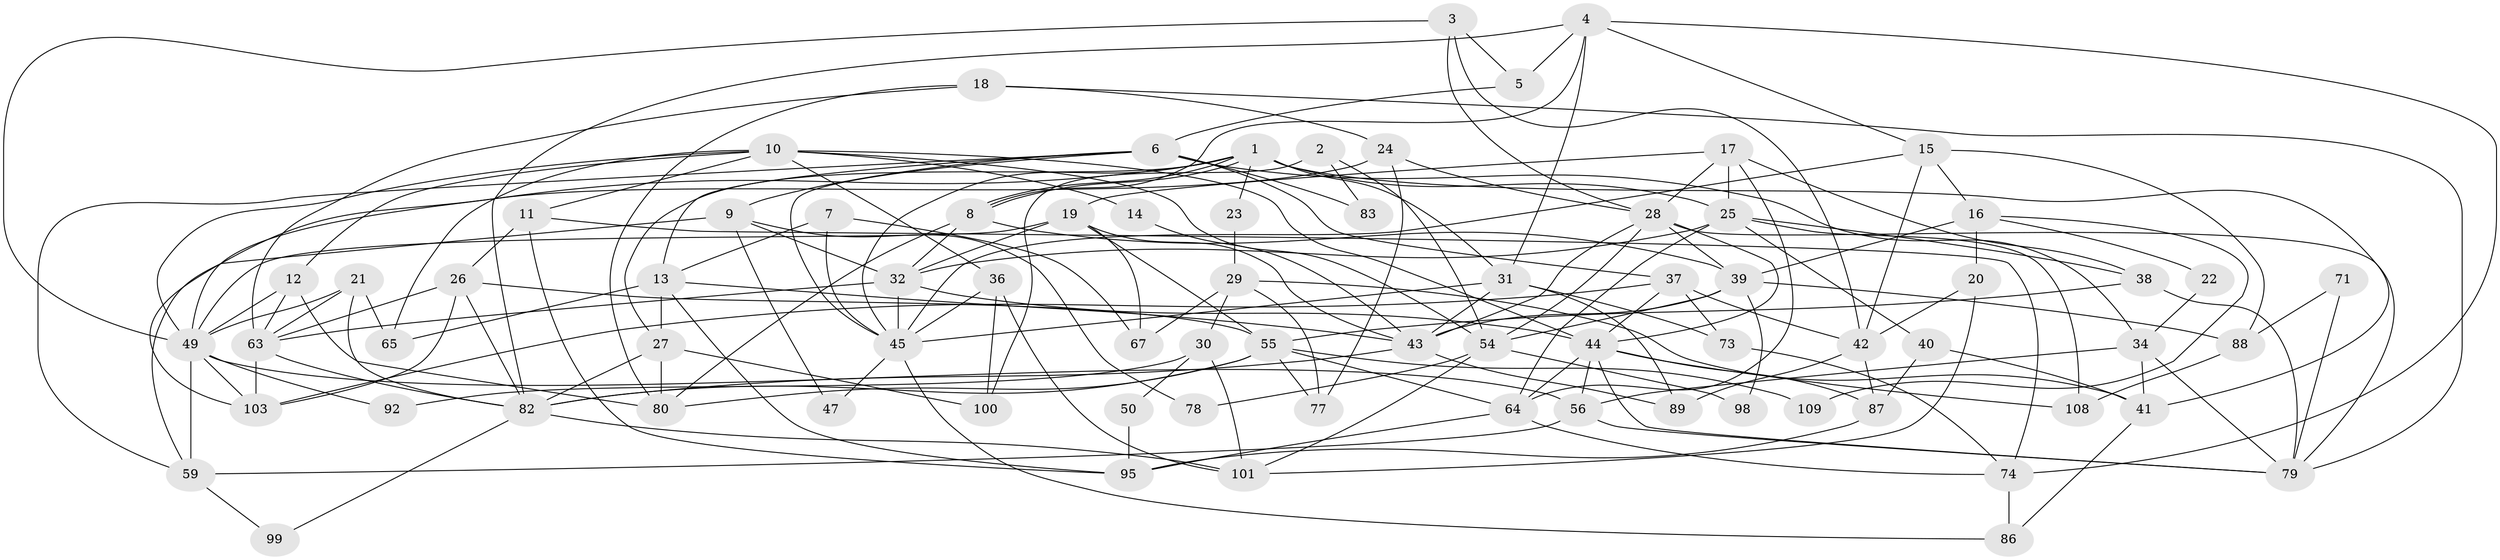 // original degree distribution, {7: 0.07339449541284404, 3: 0.24770642201834864, 4: 0.25688073394495414, 6: 0.06422018348623854, 5: 0.1834862385321101, 2: 0.1651376146788991, 9: 0.009174311926605505}
// Generated by graph-tools (version 1.1) at 2025/11/02/27/25 16:11:21]
// undirected, 76 vertices, 181 edges
graph export_dot {
graph [start="1"]
  node [color=gray90,style=filled];
  1 [super="+62"];
  2;
  3;
  4;
  5;
  6 [super="+66"];
  7;
  8;
  9;
  10 [super="+61"];
  11;
  12 [super="+53"];
  13 [super="+46"];
  14;
  15 [super="+51"];
  16 [super="+104"];
  17 [super="+93"];
  18 [super="+57"];
  19 [super="+91"];
  20;
  21;
  22;
  23;
  24;
  25 [super="+33"];
  26;
  27 [super="+68"];
  28 [super="+81"];
  29;
  30;
  31 [super="+84"];
  32 [super="+35"];
  34 [super="+52"];
  36;
  37;
  38;
  39 [super="+75"];
  40;
  41 [super="+60"];
  42 [super="+48"];
  43 [super="+106"];
  44 [super="+85"];
  45 [super="+90"];
  47;
  49 [super="+58"];
  50;
  54 [super="+96"];
  55 [super="+70"];
  56 [super="+69"];
  59 [super="+105"];
  63;
  64 [super="+72"];
  65;
  67 [super="+102"];
  71;
  73 [super="+76"];
  74;
  77;
  78;
  79 [super="+97"];
  80 [super="+94"];
  82 [super="+107"];
  83;
  86;
  87;
  88;
  89;
  92;
  95;
  98;
  99;
  100;
  101;
  103;
  108;
  109;
  1 -- 8;
  1 -- 8;
  1 -- 45;
  1 -- 25;
  1 -- 31;
  1 -- 27;
  1 -- 41;
  1 -- 49;
  1 -- 23;
  2 -- 83;
  2 -- 100;
  2 -- 54;
  3 -- 49;
  3 -- 5;
  3 -- 42;
  3 -- 28;
  4 -- 8;
  4 -- 5;
  4 -- 15;
  4 -- 74;
  4 -- 31;
  4 -- 82;
  5 -- 6;
  6 -- 13;
  6 -- 59;
  6 -- 37;
  6 -- 45;
  6 -- 83 [weight=2];
  6 -- 9;
  6 -- 34;
  7 -- 13;
  7 -- 45;
  7 -- 67;
  8 -- 32;
  8 -- 80;
  8 -- 39;
  9 -- 47;
  9 -- 78;
  9 -- 32;
  9 -- 59;
  10 -- 54;
  10 -- 36;
  10 -- 65;
  10 -- 49;
  10 -- 14;
  10 -- 11;
  10 -- 12;
  10 -- 44;
  11 -- 26;
  11 -- 74;
  11 -- 95;
  12 -- 63;
  12 -- 80;
  12 -- 49;
  13 -- 65;
  13 -- 43;
  13 -- 95;
  13 -- 27;
  14 -- 43;
  15 -- 16;
  15 -- 88;
  15 -- 42;
  15 -- 45;
  16 -- 39;
  16 -- 22;
  16 -- 20;
  16 -- 109;
  17 -- 38;
  17 -- 25;
  17 -- 19;
  17 -- 64;
  17 -- 28;
  18 -- 63;
  18 -- 24;
  18 -- 80;
  18 -- 79;
  19 -- 43;
  19 -- 55;
  19 -- 32;
  19 -- 49;
  19 -- 67;
  20 -- 42;
  20 -- 101;
  21 -- 49;
  21 -- 82;
  21 -- 63;
  21 -- 65;
  22 -- 34;
  23 -- 29;
  24 -- 77;
  24 -- 103;
  24 -- 28;
  25 -- 32;
  25 -- 38;
  25 -- 40;
  25 -- 108;
  25 -- 64;
  26 -- 63;
  26 -- 103;
  26 -- 82;
  26 -- 55;
  27 -- 82;
  27 -- 80;
  27 -- 100;
  28 -- 43;
  28 -- 44;
  28 -- 54 [weight=2];
  28 -- 39;
  28 -- 79;
  29 -- 77;
  29 -- 30;
  29 -- 41;
  29 -- 67;
  30 -- 101;
  30 -- 50;
  30 -- 92;
  31 -- 43;
  31 -- 73;
  31 -- 89;
  31 -- 45;
  32 -- 63;
  32 -- 45;
  32 -- 44;
  34 -- 41;
  34 -- 56;
  34 -- 79;
  36 -- 101;
  36 -- 45;
  36 -- 100;
  37 -- 103;
  37 -- 73;
  37 -- 44;
  37 -- 42;
  38 -- 79;
  38 -- 55;
  39 -- 88;
  39 -- 98;
  39 -- 54;
  39 -- 43;
  40 -- 87;
  40 -- 41;
  41 -- 86;
  42 -- 87;
  42 -- 89;
  43 -- 89;
  43 -- 82;
  44 -- 56;
  44 -- 64;
  44 -- 87;
  44 -- 108;
  44 -- 79;
  45 -- 47;
  45 -- 86;
  49 -- 103;
  49 -- 59;
  49 -- 92;
  49 -- 56;
  50 -- 95;
  54 -- 78;
  54 -- 101;
  54 -- 98;
  55 -- 77;
  55 -- 80;
  55 -- 109;
  55 -- 82;
  55 -- 64;
  56 -- 79;
  56 -- 59;
  59 -- 99;
  63 -- 103;
  63 -- 82;
  64 -- 95;
  64 -- 74;
  71 -- 88;
  71 -- 79;
  73 -- 74;
  74 -- 86;
  82 -- 99;
  82 -- 101;
  87 -- 95;
  88 -- 108;
}
